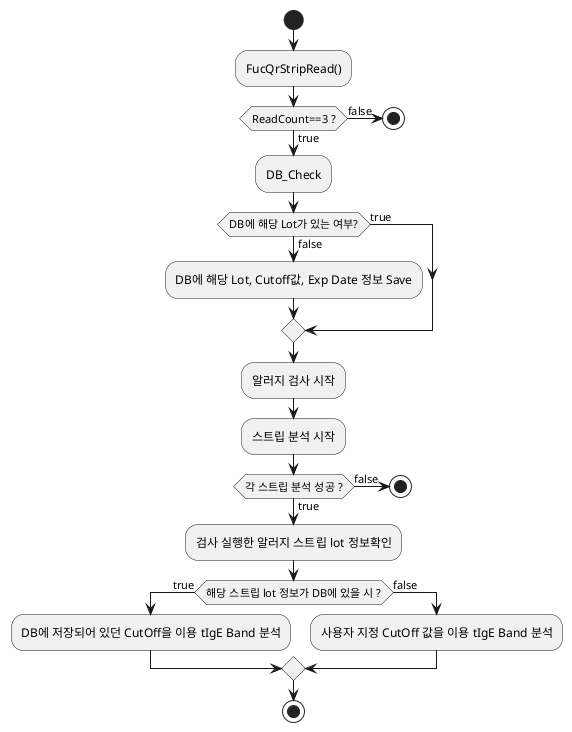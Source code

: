 @startuml
start
:FucQrStripRead();
if(ReadCount==3 ?) then (true)
:DB_Check;
else  (false)
stop
endif    
if(DB에 해당 Lot가 있는 여부?) then (true)
else (false)
:DB에 해당 Lot, Cutoff값, Exp Date 정보 Save;
endif
:알러지 검사 시작;
:스트립 분석 시작;
if (각 스트립 분석 성공 ?) then (true)
:검사 실행한 알러지 스트립 lot 정보확인;
    if (해당 스트립 lot 정보가 DB에 있을 시 ?) then (true)
    :DB에 저장되어 있던 CutOff을 이용 tIgE Band 분석;
    else (false)
    :사용자 지정 CutOff 값을 이용 tIgE Band 분석;
    endif
else (false)
stop
endif
stop
@enduml
